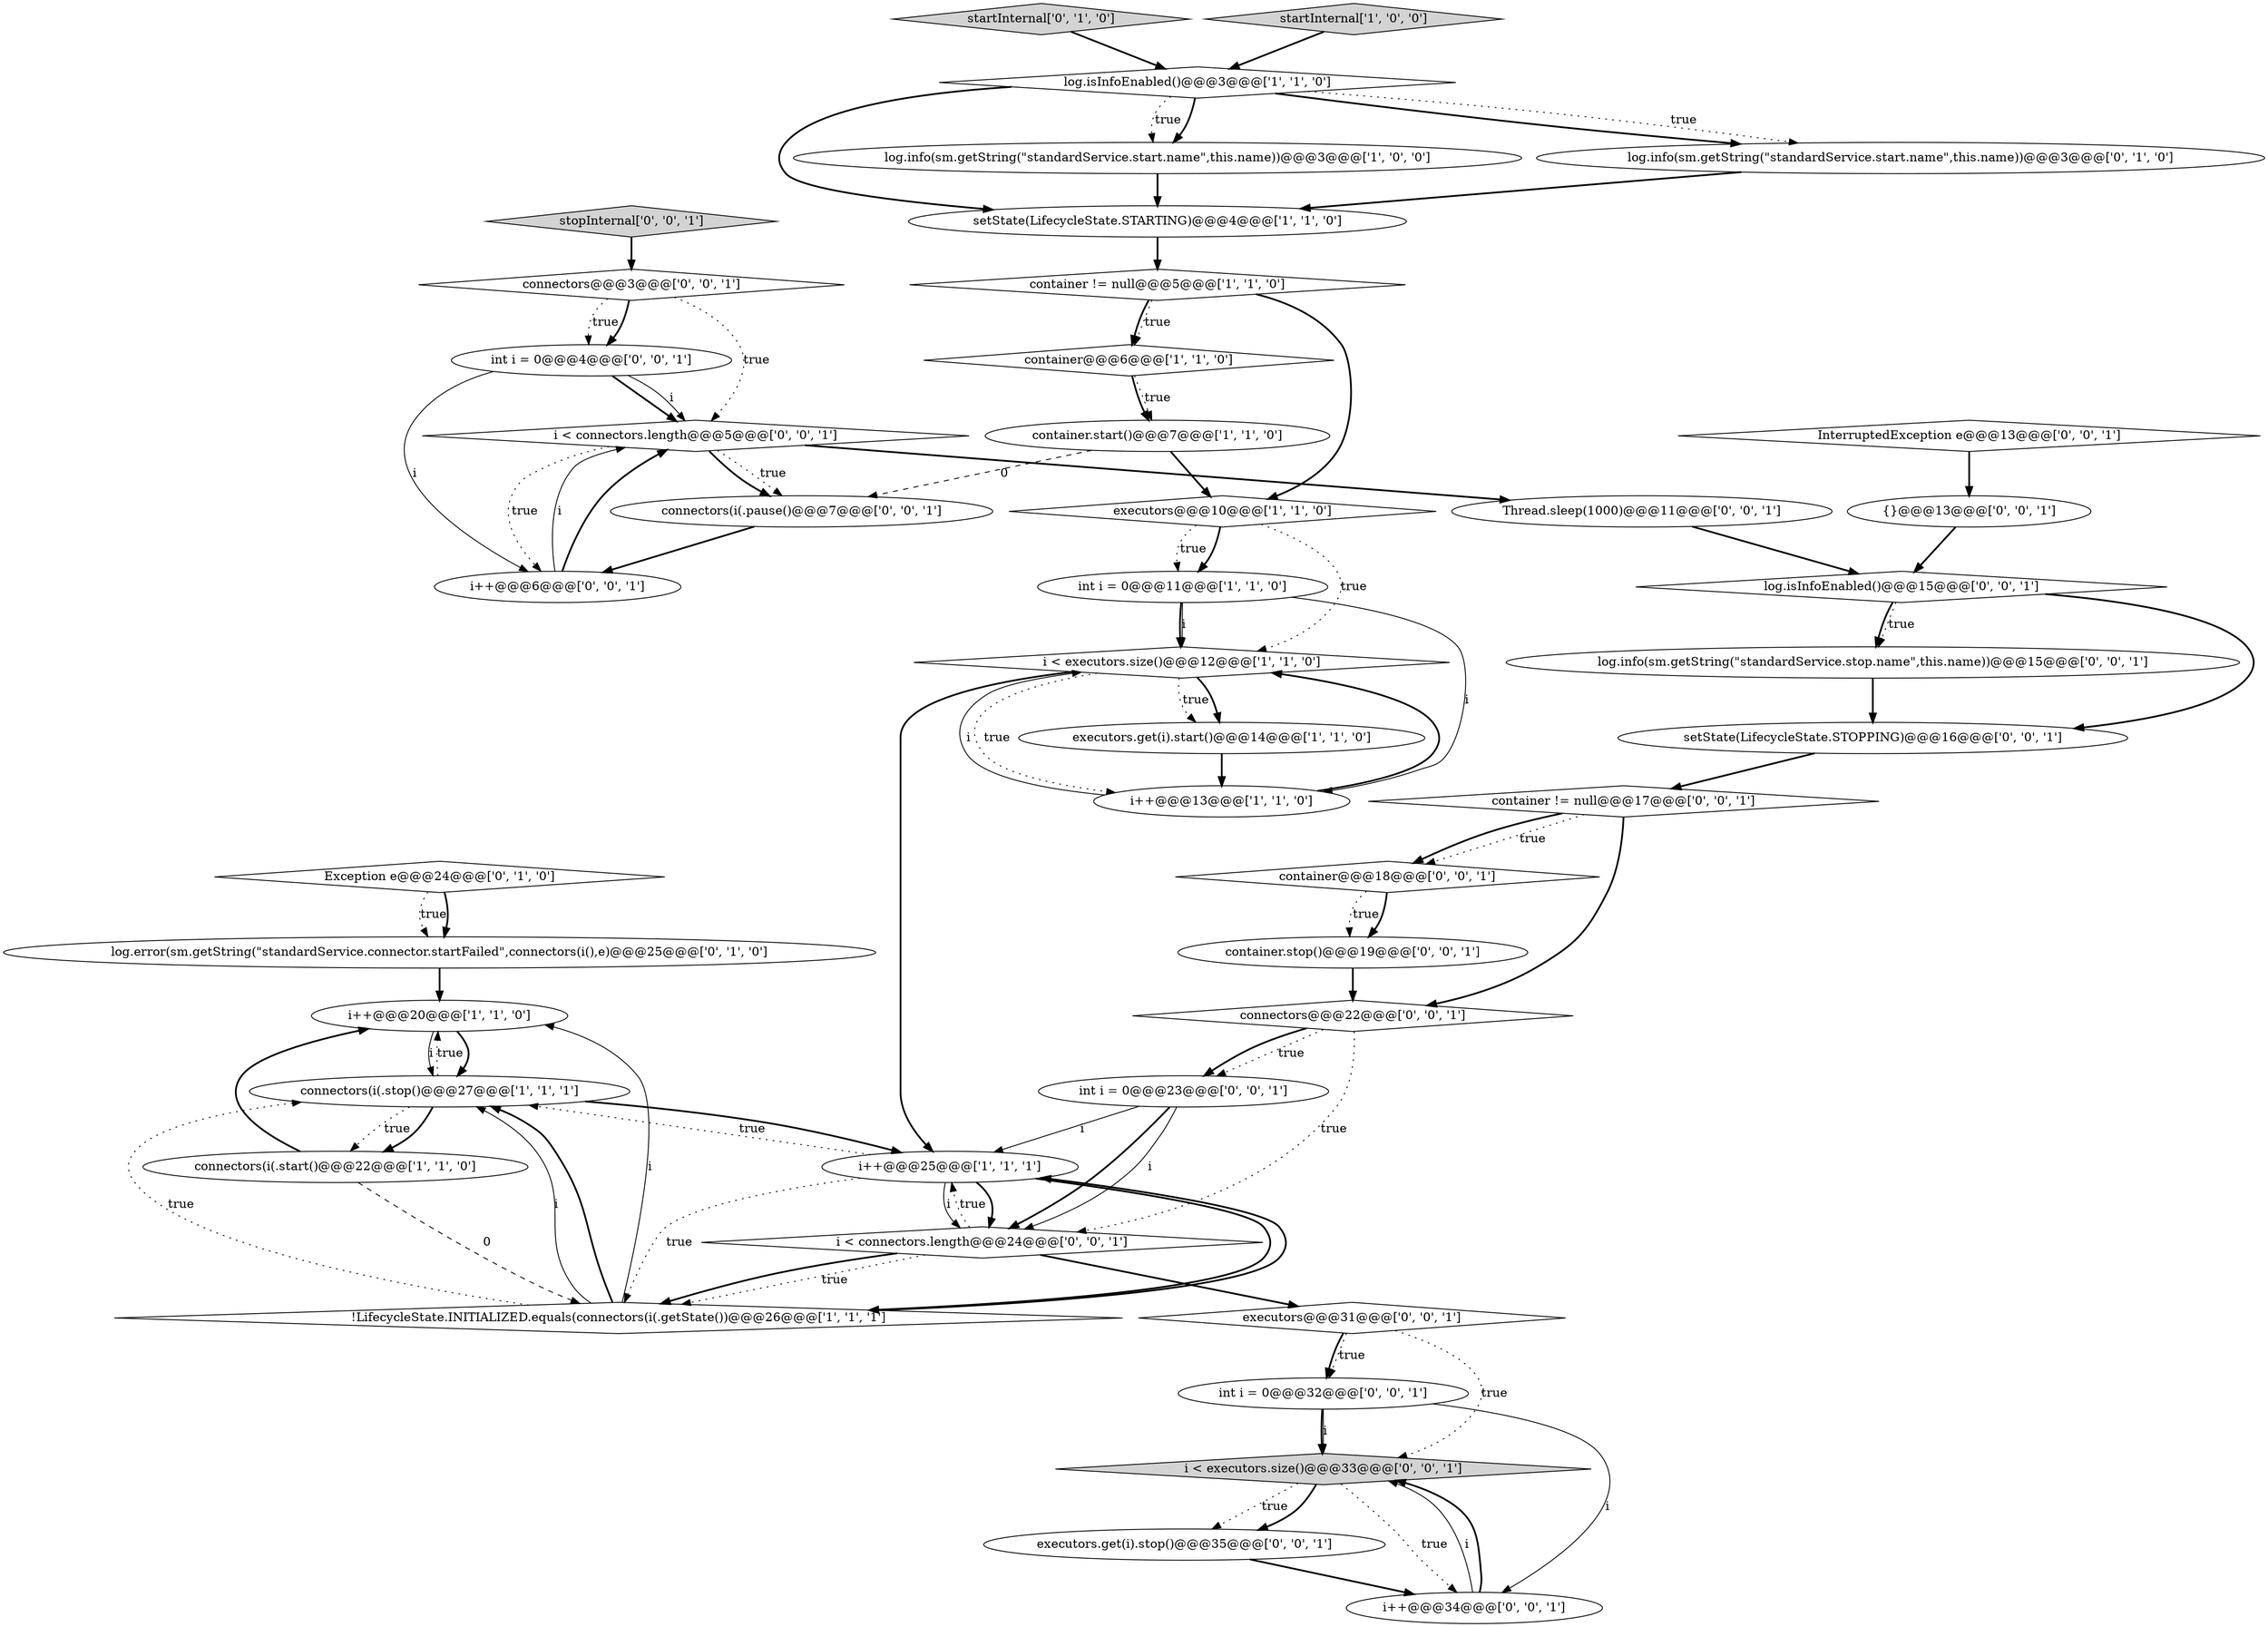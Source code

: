 digraph {
17 [style = filled, label = "Exception e@@@24@@@['0', '1', '0']", fillcolor = white, shape = diamond image = "AAA1AAABBB2BBB"];
21 [style = filled, label = "connectors@@@3@@@['0', '0', '1']", fillcolor = white, shape = diamond image = "AAA0AAABBB3BBB"];
23 [style = filled, label = "stopInternal['0', '0', '1']", fillcolor = lightgray, shape = diamond image = "AAA0AAABBB3BBB"];
13 [style = filled, label = "setState(LifecycleState.STARTING)@@@4@@@['1', '1', '0']", fillcolor = white, shape = ellipse image = "AAA0AAABBB1BBB"];
2 [style = filled, label = "int i = 0@@@11@@@['1', '1', '0']", fillcolor = white, shape = ellipse image = "AAA0AAABBB1BBB"];
33 [style = filled, label = "connectors(i(.pause()@@@7@@@['0', '0', '1']", fillcolor = white, shape = ellipse image = "AAA0AAABBB3BBB"];
25 [style = filled, label = "container@@@18@@@['0', '0', '1']", fillcolor = white, shape = diamond image = "AAA0AAABBB3BBB"];
24 [style = filled, label = "i++@@@34@@@['0', '0', '1']", fillcolor = white, shape = ellipse image = "AAA0AAABBB3BBB"];
20 [style = filled, label = "log.error(sm.getString(\"standardService.connector.startFailed\",connectors(i(),e)@@@25@@@['0', '1', '0']", fillcolor = white, shape = ellipse image = "AAA1AAABBB2BBB"];
4 [style = filled, label = "container.start()@@@7@@@['1', '1', '0']", fillcolor = white, shape = ellipse image = "AAA0AAABBB1BBB"];
11 [style = filled, label = "!LifecycleState.INITIALIZED.equals(connectors(i(.getState())@@@26@@@['1', '1', '1']", fillcolor = white, shape = diamond image = "AAA0AAABBB1BBB"];
5 [style = filled, label = "i < executors.size()@@@12@@@['1', '1', '0']", fillcolor = white, shape = diamond image = "AAA0AAABBB1BBB"];
8 [style = filled, label = "executors.get(i).start()@@@14@@@['1', '1', '0']", fillcolor = white, shape = ellipse image = "AAA0AAABBB1BBB"];
1 [style = filled, label = "log.info(sm.getString(\"standardService.start.name\",this.name))@@@3@@@['1', '0', '0']", fillcolor = white, shape = ellipse image = "AAA0AAABBB1BBB"];
34 [style = filled, label = "Thread.sleep(1000)@@@11@@@['0', '0', '1']", fillcolor = white, shape = ellipse image = "AAA0AAABBB3BBB"];
27 [style = filled, label = "InterruptedException e@@@13@@@['0', '0', '1']", fillcolor = white, shape = diamond image = "AAA0AAABBB3BBB"];
36 [style = filled, label = "int i = 0@@@4@@@['0', '0', '1']", fillcolor = white, shape = ellipse image = "AAA0AAABBB3BBB"];
32 [style = filled, label = "log.isInfoEnabled()@@@15@@@['0', '0', '1']", fillcolor = white, shape = diamond image = "AAA0AAABBB3BBB"];
18 [style = filled, label = "startInternal['0', '1', '0']", fillcolor = lightgray, shape = diamond image = "AAA0AAABBB2BBB"];
3 [style = filled, label = "i++@@@13@@@['1', '1', '0']", fillcolor = white, shape = ellipse image = "AAA0AAABBB1BBB"];
41 [style = filled, label = "executors@@@31@@@['0', '0', '1']", fillcolor = white, shape = diamond image = "AAA0AAABBB3BBB"];
42 [style = filled, label = "i < connectors.length@@@5@@@['0', '0', '1']", fillcolor = white, shape = diamond image = "AAA0AAABBB3BBB"];
15 [style = filled, label = "log.isInfoEnabled()@@@3@@@['1', '1', '0']", fillcolor = white, shape = diamond image = "AAA0AAABBB1BBB"];
39 [style = filled, label = "i < executors.size()@@@33@@@['0', '0', '1']", fillcolor = lightgray, shape = diamond image = "AAA0AAABBB3BBB"];
40 [style = filled, label = "int i = 0@@@23@@@['0', '0', '1']", fillcolor = white, shape = ellipse image = "AAA0AAABBB3BBB"];
6 [style = filled, label = "connectors(i(.stop()@@@27@@@['1', '1', '1']", fillcolor = white, shape = ellipse image = "AAA0AAABBB1BBB"];
0 [style = filled, label = "container@@@6@@@['1', '1', '0']", fillcolor = white, shape = diamond image = "AAA0AAABBB1BBB"];
29 [style = filled, label = "{}@@@13@@@['0', '0', '1']", fillcolor = white, shape = ellipse image = "AAA0AAABBB3BBB"];
10 [style = filled, label = "i++@@@25@@@['1', '1', '1']", fillcolor = white, shape = ellipse image = "AAA0AAABBB1BBB"];
22 [style = filled, label = "setState(LifecycleState.STOPPING)@@@16@@@['0', '0', '1']", fillcolor = white, shape = ellipse image = "AAA0AAABBB3BBB"];
31 [style = filled, label = "i++@@@6@@@['0', '0', '1']", fillcolor = white, shape = ellipse image = "AAA0AAABBB3BBB"];
7 [style = filled, label = "i++@@@20@@@['1', '1', '0']", fillcolor = white, shape = ellipse image = "AAA0AAABBB1BBB"];
43 [style = filled, label = "container.stop()@@@19@@@['0', '0', '1']", fillcolor = white, shape = ellipse image = "AAA0AAABBB3BBB"];
35 [style = filled, label = "container != null@@@17@@@['0', '0', '1']", fillcolor = white, shape = diamond image = "AAA0AAABBB3BBB"];
37 [style = filled, label = "int i = 0@@@32@@@['0', '0', '1']", fillcolor = white, shape = ellipse image = "AAA0AAABBB3BBB"];
12 [style = filled, label = "container != null@@@5@@@['1', '1', '0']", fillcolor = white, shape = diamond image = "AAA0AAABBB1BBB"];
14 [style = filled, label = "startInternal['1', '0', '0']", fillcolor = lightgray, shape = diamond image = "AAA0AAABBB1BBB"];
19 [style = filled, label = "log.info(sm.getString(\"standardService.start.name\",this.name))@@@3@@@['0', '1', '0']", fillcolor = white, shape = ellipse image = "AAA0AAABBB2BBB"];
26 [style = filled, label = "executors.get(i).stop()@@@35@@@['0', '0', '1']", fillcolor = white, shape = ellipse image = "AAA0AAABBB3BBB"];
16 [style = filled, label = "connectors(i(.start()@@@22@@@['1', '1', '0']", fillcolor = white, shape = ellipse image = "AAA0AAABBB1BBB"];
38 [style = filled, label = "i < connectors.length@@@24@@@['0', '0', '1']", fillcolor = white, shape = diamond image = "AAA0AAABBB3BBB"];
9 [style = filled, label = "executors@@@10@@@['1', '1', '0']", fillcolor = white, shape = diamond image = "AAA0AAABBB1BBB"];
28 [style = filled, label = "log.info(sm.getString(\"standardService.stop.name\",this.name))@@@15@@@['0', '0', '1']", fillcolor = white, shape = ellipse image = "AAA0AAABBB3BBB"];
30 [style = filled, label = "connectors@@@22@@@['0', '0', '1']", fillcolor = white, shape = diamond image = "AAA0AAABBB3BBB"];
5->8 [style = dotted, label="true"];
6->16 [style = dotted, label="true"];
36->42 [style = bold, label=""];
37->24 [style = solid, label="i"];
16->11 [style = dashed, label="0"];
15->1 [style = bold, label=""];
25->43 [style = dotted, label="true"];
0->4 [style = bold, label=""];
20->7 [style = bold, label=""];
9->5 [style = dotted, label="true"];
21->36 [style = dotted, label="true"];
15->1 [style = dotted, label="true"];
5->3 [style = dotted, label="true"];
7->6 [style = bold, label=""];
38->41 [style = bold, label=""];
10->11 [style = bold, label=""];
22->35 [style = bold, label=""];
28->22 [style = bold, label=""];
42->33 [style = dotted, label="true"];
13->12 [style = bold, label=""];
35->25 [style = dotted, label="true"];
29->32 [style = bold, label=""];
17->20 [style = dotted, label="true"];
32->28 [style = bold, label=""];
4->9 [style = bold, label=""];
3->5 [style = solid, label="i"];
42->31 [style = dotted, label="true"];
15->13 [style = bold, label=""];
10->6 [style = dotted, label="true"];
16->7 [style = bold, label=""];
10->11 [style = dotted, label="true"];
10->38 [style = bold, label=""];
40->10 [style = solid, label="i"];
15->19 [style = dotted, label="true"];
12->0 [style = bold, label=""];
26->24 [style = bold, label=""];
33->31 [style = bold, label=""];
41->39 [style = dotted, label="true"];
35->30 [style = bold, label=""];
11->6 [style = solid, label="i"];
30->38 [style = dotted, label="true"];
15->19 [style = bold, label=""];
11->6 [style = bold, label=""];
42->34 [style = bold, label=""];
8->3 [style = bold, label=""];
23->21 [style = bold, label=""];
12->9 [style = bold, label=""];
25->43 [style = bold, label=""];
38->11 [style = dotted, label="true"];
11->6 [style = dotted, label="true"];
4->33 [style = dashed, label="0"];
35->25 [style = bold, label=""];
21->36 [style = bold, label=""];
24->39 [style = solid, label="i"];
42->33 [style = bold, label=""];
1->13 [style = bold, label=""];
30->40 [style = dotted, label="true"];
18->15 [style = bold, label=""];
39->24 [style = dotted, label="true"];
31->42 [style = solid, label="i"];
5->8 [style = bold, label=""];
24->39 [style = bold, label=""];
41->37 [style = bold, label=""];
6->7 [style = dotted, label="true"];
12->0 [style = dotted, label="true"];
2->5 [style = solid, label="i"];
37->39 [style = solid, label="i"];
17->20 [style = bold, label=""];
19->13 [style = bold, label=""];
6->16 [style = bold, label=""];
11->7 [style = solid, label="i"];
32->28 [style = dotted, label="true"];
11->10 [style = bold, label=""];
41->37 [style = dotted, label="true"];
39->26 [style = dotted, label="true"];
36->42 [style = solid, label="i"];
2->3 [style = solid, label="i"];
32->22 [style = bold, label=""];
43->30 [style = bold, label=""];
14->15 [style = bold, label=""];
36->31 [style = solid, label="i"];
38->11 [style = bold, label=""];
38->10 [style = dotted, label="true"];
39->26 [style = bold, label=""];
21->42 [style = dotted, label="true"];
40->38 [style = bold, label=""];
10->38 [style = solid, label="i"];
2->5 [style = bold, label=""];
9->2 [style = bold, label=""];
9->2 [style = dotted, label="true"];
5->10 [style = bold, label=""];
3->5 [style = bold, label=""];
27->29 [style = bold, label=""];
6->10 [style = bold, label=""];
31->42 [style = bold, label=""];
37->39 [style = bold, label=""];
40->38 [style = solid, label="i"];
30->40 [style = bold, label=""];
0->4 [style = dotted, label="true"];
34->32 [style = bold, label=""];
7->6 [style = solid, label="i"];
}

